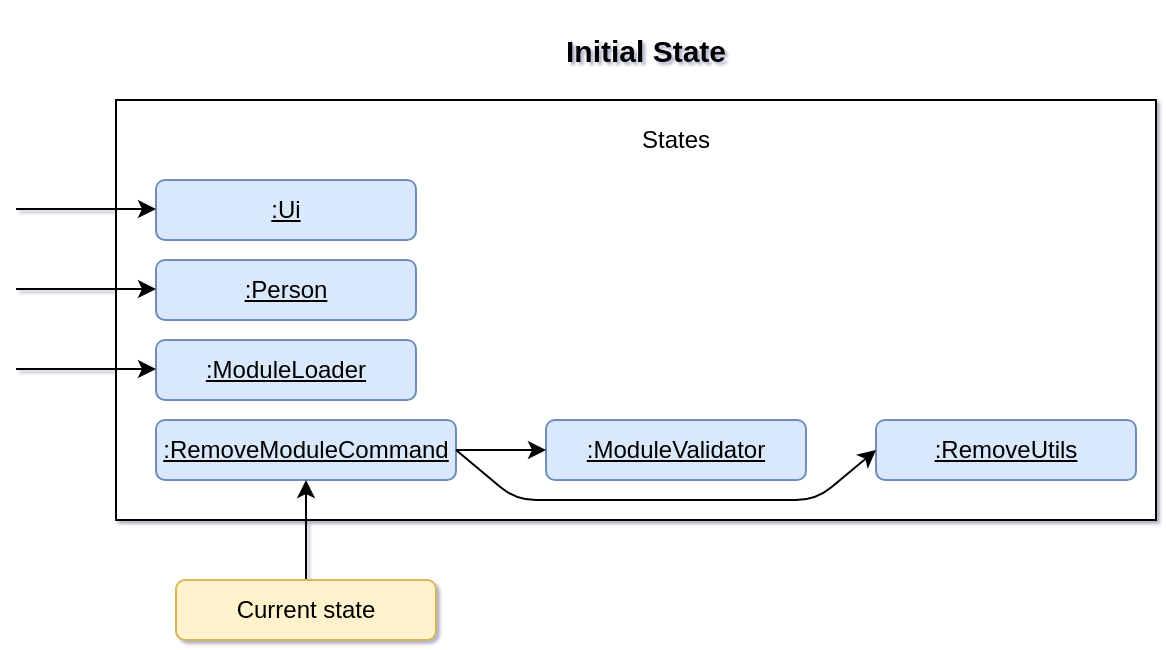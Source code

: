 <mxfile version="13.8.0" type="device"><diagram id="6yFOPvQ7Z_DyZbJC9ca0" name="Page-1"><mxGraphModel dx="1038" dy="580" grid="1" gridSize="10" guides="1" tooltips="1" connect="1" arrows="1" fold="1" page="1" pageScale="1" pageWidth="850" pageHeight="1100" math="0" shadow="1"><root><mxCell id="0"/><mxCell id="1" parent="0"/><mxCell id="fXkbZ0OB-9wHLhqj-Bbc-1" value="&lt;font style=&quot;font-size: 15px&quot;&gt;&lt;b&gt;Initial State&lt;/b&gt;&lt;/font&gt;" style="text;html=1;strokeColor=none;fillColor=none;align=center;verticalAlign=middle;whiteSpace=wrap;rounded=0;" vertex="1" parent="1"><mxGeometry x="360" y="20" width="90" height="50" as="geometry"/></mxCell><mxCell id="fXkbZ0OB-9wHLhqj-Bbc-2" value="" style="rounded=0;whiteSpace=wrap;html=1;" vertex="1" parent="1"><mxGeometry x="140" y="70" width="520" height="210" as="geometry"/></mxCell><mxCell id="fXkbZ0OB-9wHLhqj-Bbc-3" value="States" style="text;html=1;strokeColor=none;fillColor=none;align=center;verticalAlign=middle;whiteSpace=wrap;rounded=0;" vertex="1" parent="1"><mxGeometry x="400" y="80" width="40" height="20" as="geometry"/></mxCell><mxCell id="fXkbZ0OB-9wHLhqj-Bbc-4" value=":Ui" style="rounded=1;whiteSpace=wrap;html=1;fillColor=#dae8fc;strokeColor=#6c8ebf;fontStyle=4" vertex="1" parent="1"><mxGeometry x="160" y="110" width="130" height="30" as="geometry"/></mxCell><mxCell id="fXkbZ0OB-9wHLhqj-Bbc-5" value=":Person" style="rounded=1;whiteSpace=wrap;html=1;fillColor=#dae8fc;strokeColor=#6c8ebf;fontStyle=4" vertex="1" parent="1"><mxGeometry x="160" y="150" width="130" height="30" as="geometry"/></mxCell><mxCell id="fXkbZ0OB-9wHLhqj-Bbc-6" value=":ModuleLoader" style="rounded=1;whiteSpace=wrap;html=1;fillColor=#dae8fc;strokeColor=#6c8ebf;fontStyle=4" vertex="1" parent="1"><mxGeometry x="160" y="190" width="130" height="30" as="geometry"/></mxCell><mxCell id="fXkbZ0OB-9wHLhqj-Bbc-7" value=":RemoveModuleCommand" style="rounded=1;whiteSpace=wrap;html=1;fillColor=#dae8fc;strokeColor=#6c8ebf;fontStyle=4" vertex="1" parent="1"><mxGeometry x="160" y="230" width="150" height="30" as="geometry"/></mxCell><mxCell id="fXkbZ0OB-9wHLhqj-Bbc-8" value=":ModuleValidator" style="rounded=1;whiteSpace=wrap;html=1;fillColor=#dae8fc;strokeColor=#6c8ebf;fontStyle=4" vertex="1" parent="1"><mxGeometry x="355" y="230" width="130" height="30" as="geometry"/></mxCell><mxCell id="fXkbZ0OB-9wHLhqj-Bbc-9" value=":RemoveUtils" style="rounded=1;whiteSpace=wrap;html=1;fillColor=#dae8fc;strokeColor=#6c8ebf;fontStyle=4" vertex="1" parent="1"><mxGeometry x="520" y="230" width="130" height="30" as="geometry"/></mxCell><mxCell id="fXkbZ0OB-9wHLhqj-Bbc-10" value="" style="endArrow=classic;html=1;" edge="1" parent="1"><mxGeometry width="50" height="50" relative="1" as="geometry"><mxPoint x="90" y="124.5" as="sourcePoint"/><mxPoint x="160" y="124.5" as="targetPoint"/></mxGeometry></mxCell><mxCell id="fXkbZ0OB-9wHLhqj-Bbc-11" value="" style="endArrow=classic;html=1;entryX=0.5;entryY=1;entryDx=0;entryDy=0;exitX=0.5;exitY=0;exitDx=0;exitDy=0;" edge="1" parent="1" target="fXkbZ0OB-9wHLhqj-Bbc-7" source="fXkbZ0OB-9wHLhqj-Bbc-14"><mxGeometry width="50" height="50" relative="1" as="geometry"><mxPoint x="225" y="310" as="sourcePoint"/><mxPoint x="260" y="300" as="targetPoint"/></mxGeometry></mxCell><mxCell id="fXkbZ0OB-9wHLhqj-Bbc-12" value="" style="endArrow=classic;html=1;" edge="1" parent="1"><mxGeometry width="50" height="50" relative="1" as="geometry"><mxPoint x="90" y="164.5" as="sourcePoint"/><mxPoint x="160" y="164.5" as="targetPoint"/></mxGeometry></mxCell><mxCell id="fXkbZ0OB-9wHLhqj-Bbc-13" value="" style="endArrow=classic;html=1;" edge="1" parent="1"><mxGeometry width="50" height="50" relative="1" as="geometry"><mxPoint x="90" y="204.5" as="sourcePoint"/><mxPoint x="160" y="204.5" as="targetPoint"/></mxGeometry></mxCell><mxCell id="fXkbZ0OB-9wHLhqj-Bbc-14" value="Current state" style="rounded=1;whiteSpace=wrap;html=1;fillColor=#fff2cc;strokeColor=#d6b656;fontStyle=0" vertex="1" parent="1"><mxGeometry x="170" y="310" width="130" height="30" as="geometry"/></mxCell><mxCell id="fXkbZ0OB-9wHLhqj-Bbc-15" value="" style="endArrow=classic;html=1;entryX=0;entryY=0.5;entryDx=0;entryDy=0;" edge="1" parent="1" target="fXkbZ0OB-9wHLhqj-Bbc-8"><mxGeometry width="50" height="50" relative="1" as="geometry"><mxPoint x="310" y="245" as="sourcePoint"/><mxPoint x="340" y="245" as="targetPoint"/></mxGeometry></mxCell><mxCell id="fXkbZ0OB-9wHLhqj-Bbc-16" value="" style="endArrow=classic;html=1;entryX=0;entryY=0.5;entryDx=0;entryDy=0;exitX=1;exitY=0.5;exitDx=0;exitDy=0;" edge="1" parent="1" source="fXkbZ0OB-9wHLhqj-Bbc-7" target="fXkbZ0OB-9wHLhqj-Bbc-9"><mxGeometry width="50" height="50" relative="1" as="geometry"><mxPoint x="290" y="259" as="sourcePoint"/><mxPoint x="340" y="259" as="targetPoint"/><Array as="points"><mxPoint x="340" y="270"/><mxPoint x="490" y="270"/></Array></mxGeometry></mxCell></root></mxGraphModel></diagram></mxfile>
